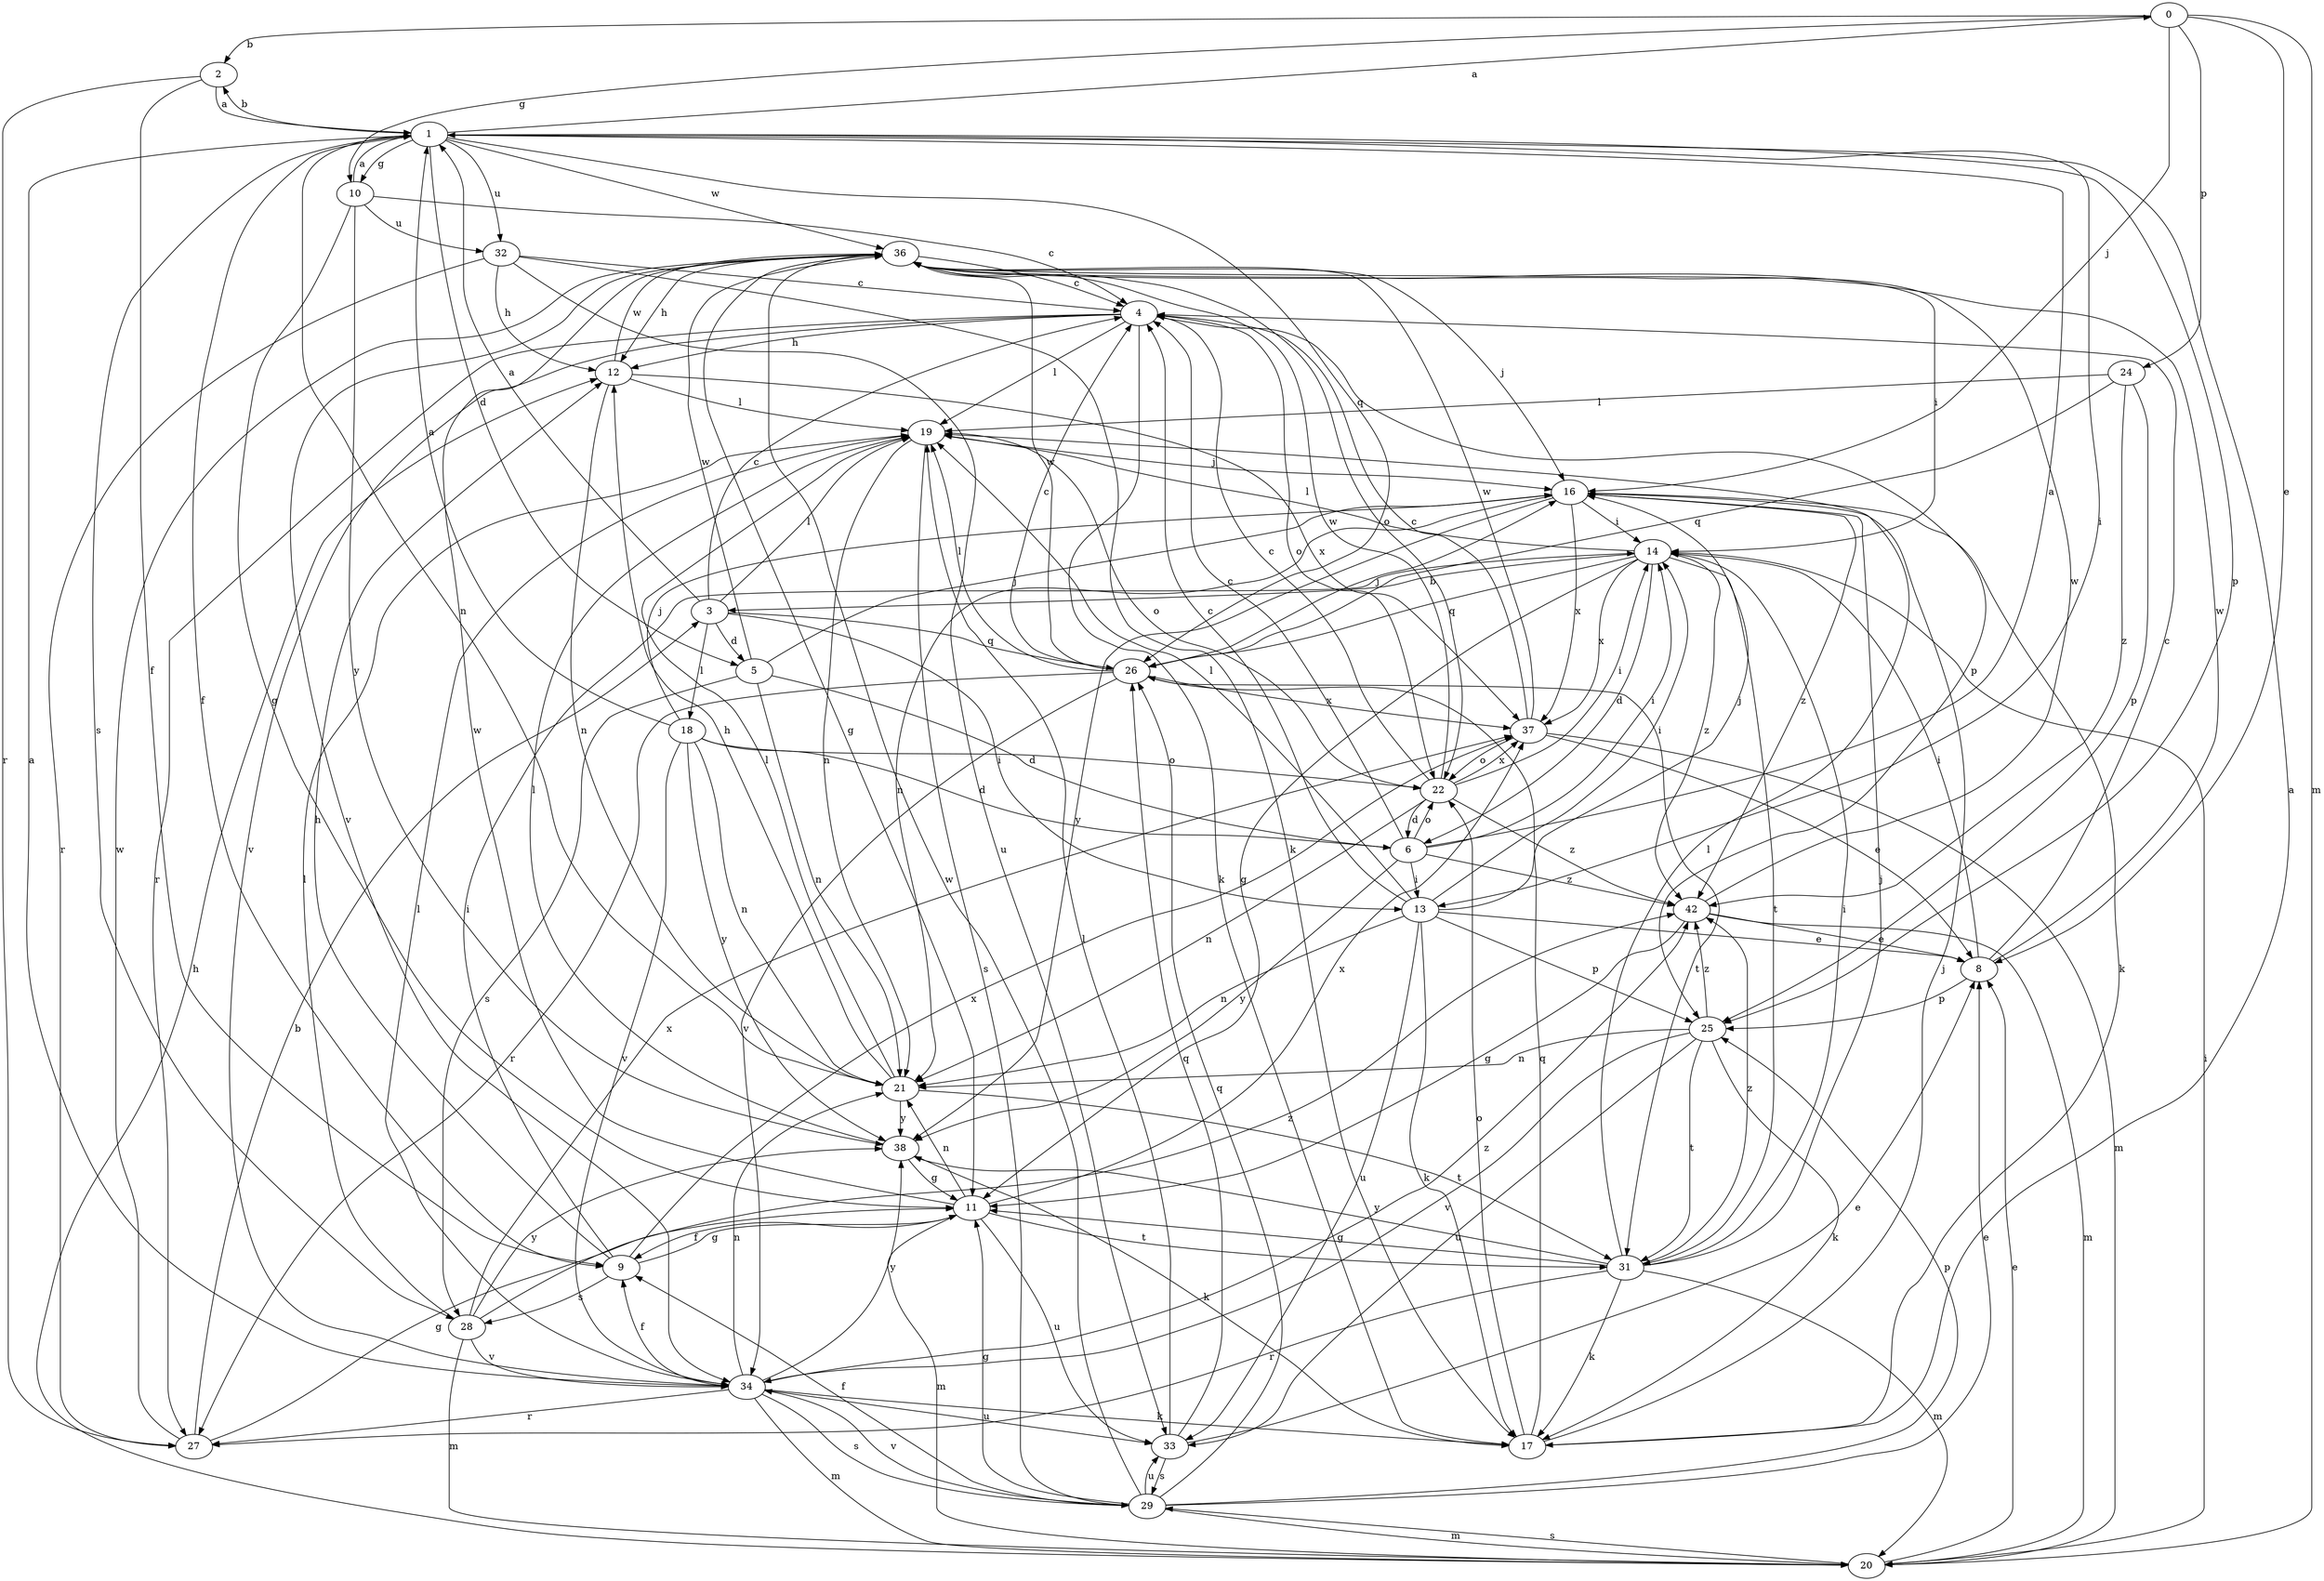 strict digraph  {
0;
1;
2;
3;
4;
5;
6;
8;
9;
10;
11;
12;
13;
14;
16;
17;
18;
19;
20;
21;
22;
24;
25;
26;
27;
28;
29;
31;
32;
33;
34;
36;
37;
38;
42;
0 -> 2  [label=b];
0 -> 8  [label=e];
0 -> 10  [label=g];
0 -> 16  [label=j];
0 -> 20  [label=m];
0 -> 24  [label=p];
1 -> 0  [label=a];
1 -> 2  [label=b];
1 -> 5  [label=d];
1 -> 9  [label=f];
1 -> 10  [label=g];
1 -> 13  [label=i];
1 -> 21  [label=n];
1 -> 25  [label=p];
1 -> 26  [label=q];
1 -> 28  [label=s];
1 -> 32  [label=u];
1 -> 36  [label=w];
2 -> 1  [label=a];
2 -> 9  [label=f];
2 -> 27  [label=r];
3 -> 1  [label=a];
3 -> 4  [label=c];
3 -> 5  [label=d];
3 -> 13  [label=i];
3 -> 18  [label=l];
3 -> 19  [label=l];
3 -> 26  [label=q];
4 -> 12  [label=h];
4 -> 17  [label=k];
4 -> 19  [label=l];
4 -> 22  [label=o];
4 -> 25  [label=p];
4 -> 27  [label=r];
4 -> 34  [label=v];
5 -> 6  [label=d];
5 -> 16  [label=j];
5 -> 21  [label=n];
5 -> 28  [label=s];
5 -> 36  [label=w];
6 -> 1  [label=a];
6 -> 4  [label=c];
6 -> 13  [label=i];
6 -> 14  [label=i];
6 -> 22  [label=o];
6 -> 38  [label=y];
6 -> 42  [label=z];
8 -> 4  [label=c];
8 -> 14  [label=i];
8 -> 25  [label=p];
8 -> 36  [label=w];
9 -> 11  [label=g];
9 -> 12  [label=h];
9 -> 14  [label=i];
9 -> 28  [label=s];
9 -> 37  [label=x];
10 -> 1  [label=a];
10 -> 4  [label=c];
10 -> 11  [label=g];
10 -> 32  [label=u];
10 -> 38  [label=y];
11 -> 9  [label=f];
11 -> 20  [label=m];
11 -> 21  [label=n];
11 -> 31  [label=t];
11 -> 33  [label=u];
11 -> 36  [label=w];
11 -> 37  [label=x];
12 -> 19  [label=l];
12 -> 21  [label=n];
12 -> 36  [label=w];
12 -> 37  [label=x];
13 -> 4  [label=c];
13 -> 8  [label=e];
13 -> 14  [label=i];
13 -> 16  [label=j];
13 -> 17  [label=k];
13 -> 19  [label=l];
13 -> 21  [label=n];
13 -> 25  [label=p];
13 -> 33  [label=u];
14 -> 3  [label=b];
14 -> 6  [label=d];
14 -> 11  [label=g];
14 -> 19  [label=l];
14 -> 26  [label=q];
14 -> 31  [label=t];
14 -> 37  [label=x];
14 -> 42  [label=z];
16 -> 14  [label=i];
16 -> 17  [label=k];
16 -> 21  [label=n];
16 -> 37  [label=x];
16 -> 38  [label=y];
16 -> 42  [label=z];
17 -> 1  [label=a];
17 -> 16  [label=j];
17 -> 22  [label=o];
17 -> 26  [label=q];
18 -> 1  [label=a];
18 -> 6  [label=d];
18 -> 16  [label=j];
18 -> 21  [label=n];
18 -> 22  [label=o];
18 -> 34  [label=v];
18 -> 38  [label=y];
19 -> 16  [label=j];
19 -> 21  [label=n];
19 -> 22  [label=o];
19 -> 29  [label=s];
20 -> 8  [label=e];
20 -> 12  [label=h];
20 -> 14  [label=i];
20 -> 29  [label=s];
21 -> 12  [label=h];
21 -> 19  [label=l];
21 -> 31  [label=t];
21 -> 38  [label=y];
22 -> 4  [label=c];
22 -> 6  [label=d];
22 -> 14  [label=i];
22 -> 21  [label=n];
22 -> 36  [label=w];
22 -> 37  [label=x];
22 -> 42  [label=z];
24 -> 19  [label=l];
24 -> 25  [label=p];
24 -> 26  [label=q];
24 -> 42  [label=z];
25 -> 17  [label=k];
25 -> 21  [label=n];
25 -> 31  [label=t];
25 -> 33  [label=u];
25 -> 34  [label=v];
25 -> 42  [label=z];
26 -> 4  [label=c];
26 -> 16  [label=j];
26 -> 19  [label=l];
26 -> 27  [label=r];
26 -> 31  [label=t];
26 -> 34  [label=v];
26 -> 36  [label=w];
26 -> 37  [label=x];
27 -> 3  [label=b];
27 -> 11  [label=g];
27 -> 36  [label=w];
28 -> 19  [label=l];
28 -> 20  [label=m];
28 -> 34  [label=v];
28 -> 37  [label=x];
28 -> 38  [label=y];
28 -> 42  [label=z];
29 -> 8  [label=e];
29 -> 9  [label=f];
29 -> 11  [label=g];
29 -> 20  [label=m];
29 -> 25  [label=p];
29 -> 26  [label=q];
29 -> 33  [label=u];
29 -> 34  [label=v];
29 -> 36  [label=w];
31 -> 11  [label=g];
31 -> 14  [label=i];
31 -> 16  [label=j];
31 -> 17  [label=k];
31 -> 19  [label=l];
31 -> 20  [label=m];
31 -> 27  [label=r];
31 -> 38  [label=y];
31 -> 42  [label=z];
32 -> 4  [label=c];
32 -> 12  [label=h];
32 -> 17  [label=k];
32 -> 27  [label=r];
32 -> 33  [label=u];
33 -> 8  [label=e];
33 -> 19  [label=l];
33 -> 26  [label=q];
33 -> 29  [label=s];
34 -> 1  [label=a];
34 -> 9  [label=f];
34 -> 17  [label=k];
34 -> 19  [label=l];
34 -> 20  [label=m];
34 -> 21  [label=n];
34 -> 27  [label=r];
34 -> 29  [label=s];
34 -> 33  [label=u];
34 -> 38  [label=y];
34 -> 42  [label=z];
36 -> 4  [label=c];
36 -> 11  [label=g];
36 -> 12  [label=h];
36 -> 14  [label=i];
36 -> 16  [label=j];
36 -> 22  [label=o];
36 -> 34  [label=v];
37 -> 4  [label=c];
37 -> 8  [label=e];
37 -> 20  [label=m];
37 -> 22  [label=o];
37 -> 36  [label=w];
38 -> 11  [label=g];
38 -> 17  [label=k];
38 -> 19  [label=l];
42 -> 8  [label=e];
42 -> 11  [label=g];
42 -> 20  [label=m];
42 -> 36  [label=w];
}
